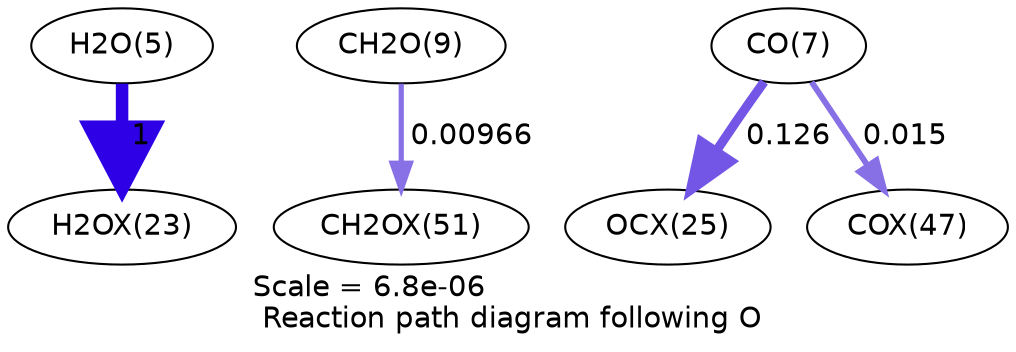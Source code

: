 digraph reaction_paths {
center=1;
s7 -> s50[fontname="Helvetica", penwidth=6, arrowsize=3, color="0.7, 1.5, 0.9"
, label=" 1"];
s11 -> s61[fontname="Helvetica", penwidth=2.5, arrowsize=1.25, color="0.7, 0.51, 0.9"
, label=" 0.00966"];
s9 -> s52[fontname="Helvetica", penwidth=4.43, arrowsize=2.22, color="0.7, 0.626, 0.9"
, label=" 0.126"];
s9 -> s58[fontname="Helvetica", penwidth=2.83, arrowsize=1.41, color="0.7, 0.515, 0.9"
, label=" 0.015"];
s7 [ fontname="Helvetica", label="H2O(5)"];
s9 [ fontname="Helvetica", label="CO(7)"];
s11 [ fontname="Helvetica", label="CH2O(9)"];
s50 [ fontname="Helvetica", label="H2OX(23)"];
s52 [ fontname="Helvetica", label="OCX(25)"];
s58 [ fontname="Helvetica", label="COX(47)"];
s61 [ fontname="Helvetica", label="CH2OX(51)"];
 label = "Scale = 6.8e-06\l Reaction path diagram following O";
 fontname = "Helvetica";
}
